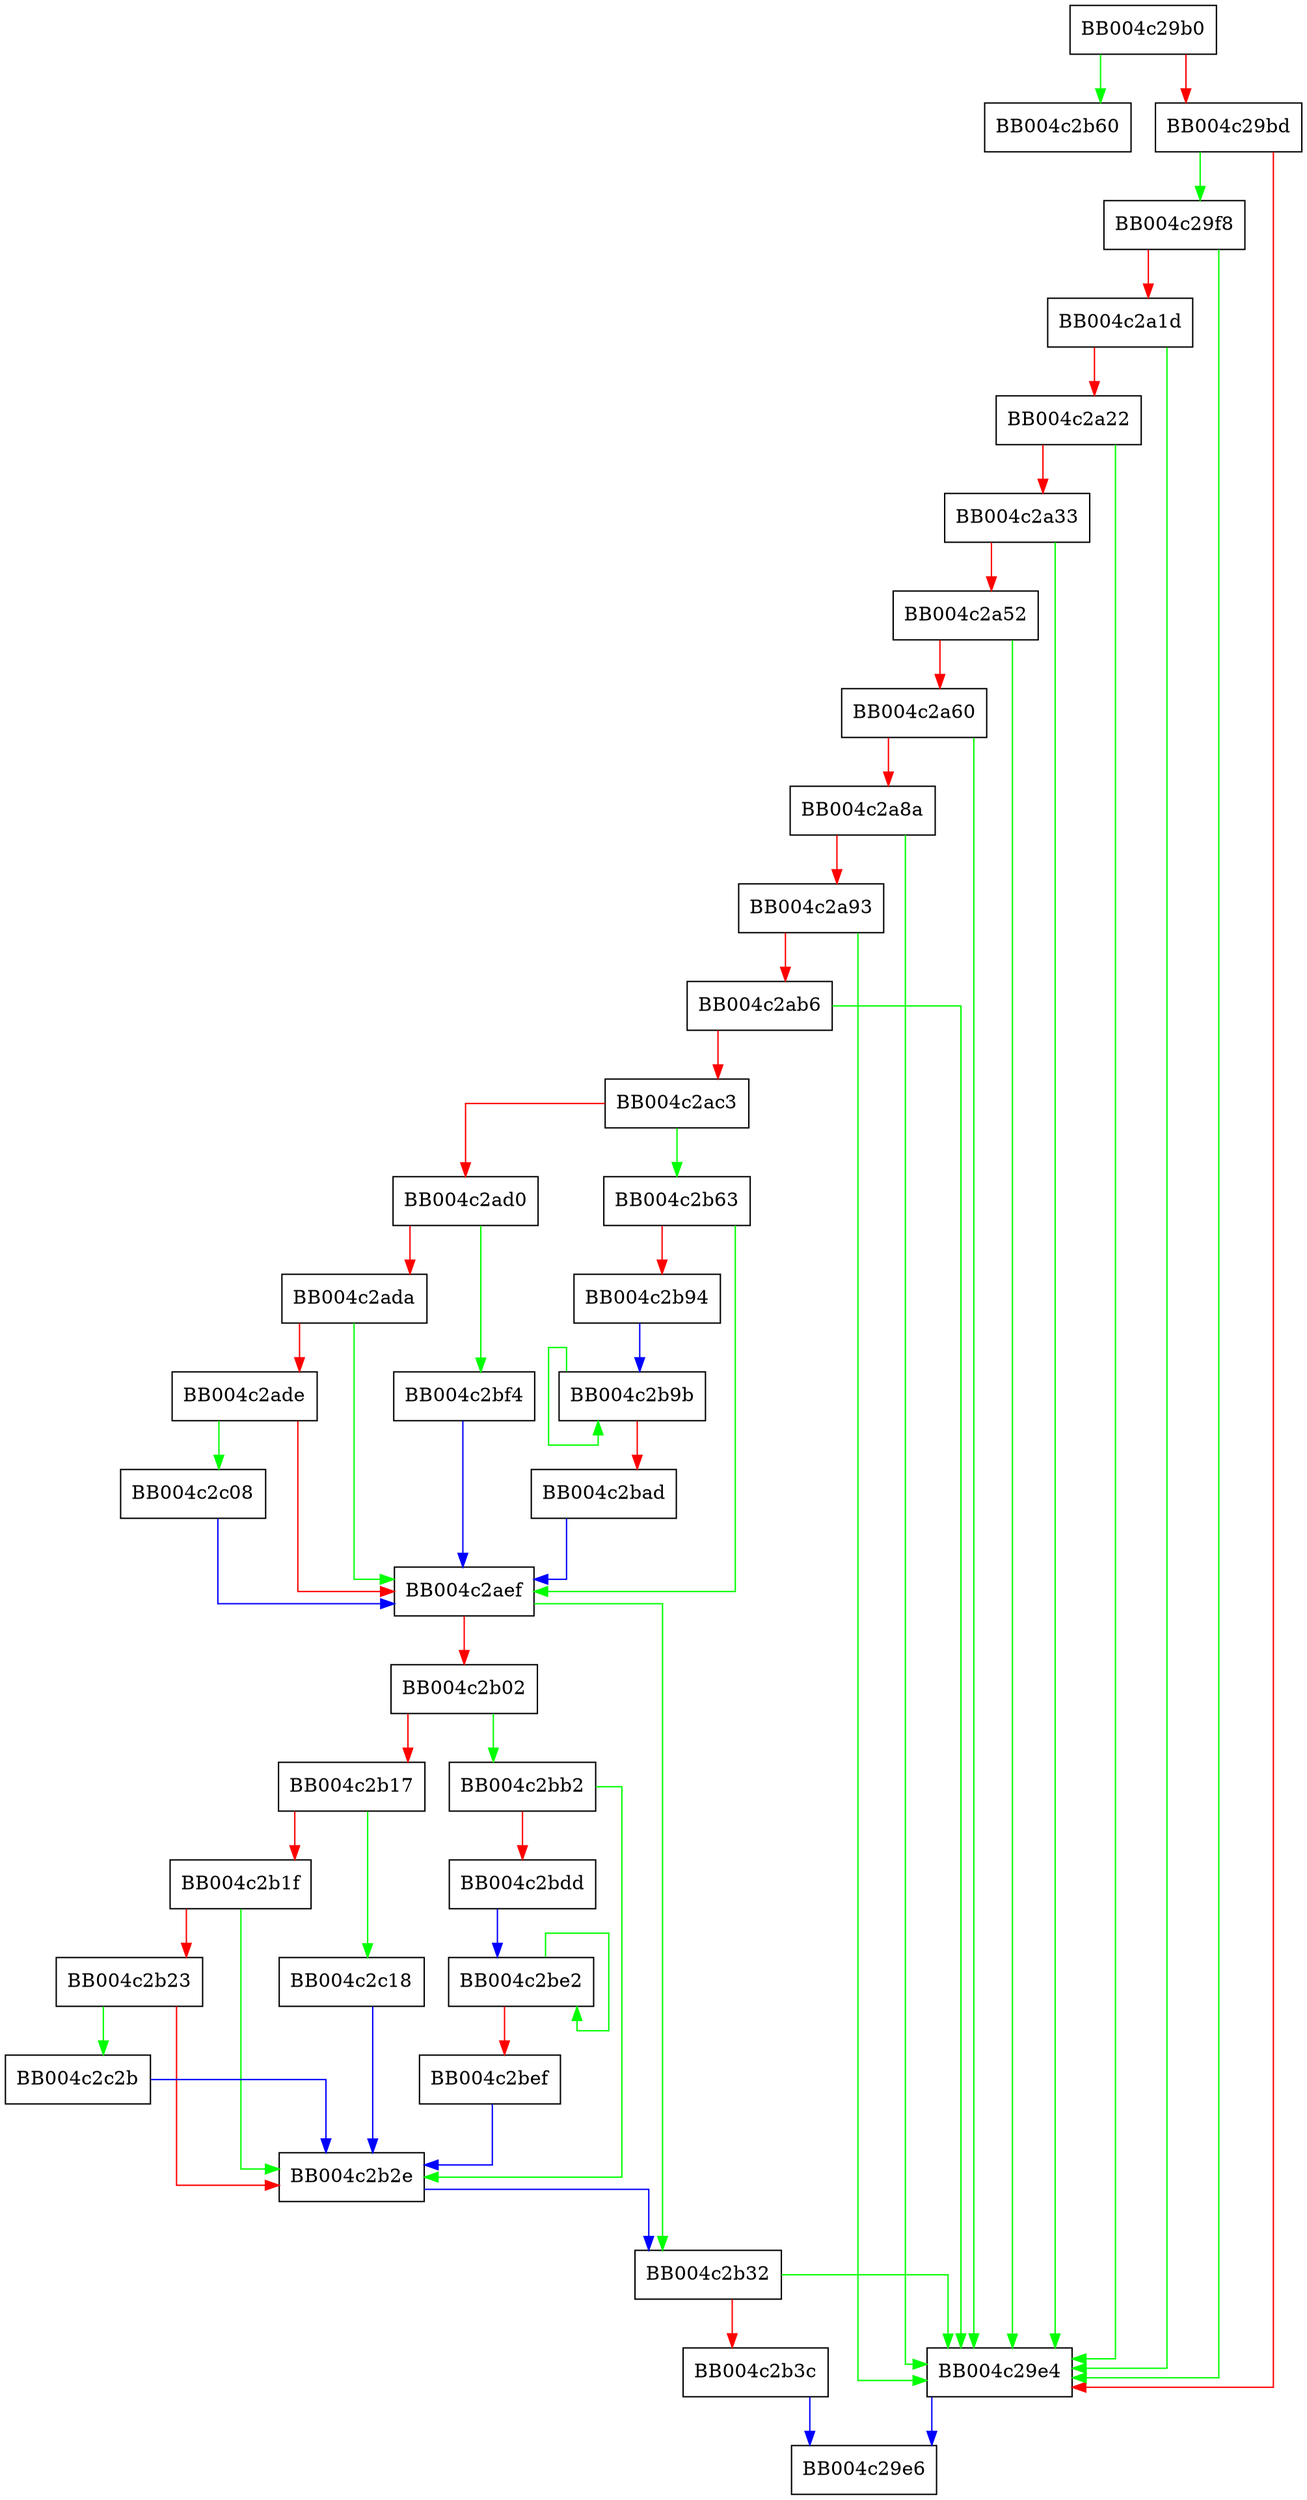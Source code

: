 digraph ossl_quic_wire_decode_frame_new_conn_id {
  node [shape="box"];
  graph [splines=ortho];
  BB004c29b0 -> BB004c2b60 [color="green"];
  BB004c29b0 -> BB004c29bd [color="red"];
  BB004c29bd -> BB004c29f8 [color="green"];
  BB004c29bd -> BB004c29e4 [color="red"];
  BB004c29e4 -> BB004c29e6 [color="blue"];
  BB004c29f8 -> BB004c29e4 [color="green"];
  BB004c29f8 -> BB004c2a1d [color="red"];
  BB004c2a1d -> BB004c29e4 [color="green"];
  BB004c2a1d -> BB004c2a22 [color="red"];
  BB004c2a22 -> BB004c29e4 [color="green"];
  BB004c2a22 -> BB004c2a33 [color="red"];
  BB004c2a33 -> BB004c29e4 [color="green"];
  BB004c2a33 -> BB004c2a52 [color="red"];
  BB004c2a52 -> BB004c29e4 [color="green"];
  BB004c2a52 -> BB004c2a60 [color="red"];
  BB004c2a60 -> BB004c29e4 [color="green"];
  BB004c2a60 -> BB004c2a8a [color="red"];
  BB004c2a8a -> BB004c29e4 [color="green"];
  BB004c2a8a -> BB004c2a93 [color="red"];
  BB004c2a93 -> BB004c29e4 [color="green"];
  BB004c2a93 -> BB004c2ab6 [color="red"];
  BB004c2ab6 -> BB004c29e4 [color="green"];
  BB004c2ab6 -> BB004c2ac3 [color="red"];
  BB004c2ac3 -> BB004c2b63 [color="green"];
  BB004c2ac3 -> BB004c2ad0 [color="red"];
  BB004c2ad0 -> BB004c2bf4 [color="green"];
  BB004c2ad0 -> BB004c2ada [color="red"];
  BB004c2ada -> BB004c2aef [color="green"];
  BB004c2ada -> BB004c2ade [color="red"];
  BB004c2ade -> BB004c2c08 [color="green"];
  BB004c2ade -> BB004c2aef [color="red"];
  BB004c2aef -> BB004c2b32 [color="green"];
  BB004c2aef -> BB004c2b02 [color="red"];
  BB004c2b02 -> BB004c2bb2 [color="green"];
  BB004c2b02 -> BB004c2b17 [color="red"];
  BB004c2b17 -> BB004c2c18 [color="green"];
  BB004c2b17 -> BB004c2b1f [color="red"];
  BB004c2b1f -> BB004c2b2e [color="green"];
  BB004c2b1f -> BB004c2b23 [color="red"];
  BB004c2b23 -> BB004c2c2b [color="green"];
  BB004c2b23 -> BB004c2b2e [color="red"];
  BB004c2b2e -> BB004c2b32 [color="blue"];
  BB004c2b32 -> BB004c29e4 [color="green"];
  BB004c2b32 -> BB004c2b3c [color="red"];
  BB004c2b3c -> BB004c29e6 [color="blue"];
  BB004c2b63 -> BB004c2aef [color="green"];
  BB004c2b63 -> BB004c2b94 [color="red"];
  BB004c2b94 -> BB004c2b9b [color="blue"];
  BB004c2b9b -> BB004c2b9b [color="green"];
  BB004c2b9b -> BB004c2bad [color="red"];
  BB004c2bad -> BB004c2aef [color="blue"];
  BB004c2bb2 -> BB004c2b2e [color="green"];
  BB004c2bb2 -> BB004c2bdd [color="red"];
  BB004c2bdd -> BB004c2be2 [color="blue"];
  BB004c2be2 -> BB004c2be2 [color="green"];
  BB004c2be2 -> BB004c2bef [color="red"];
  BB004c2bef -> BB004c2b2e [color="blue"];
  BB004c2bf4 -> BB004c2aef [color="blue"];
  BB004c2c08 -> BB004c2aef [color="blue"];
  BB004c2c18 -> BB004c2b2e [color="blue"];
  BB004c2c2b -> BB004c2b2e [color="blue"];
}